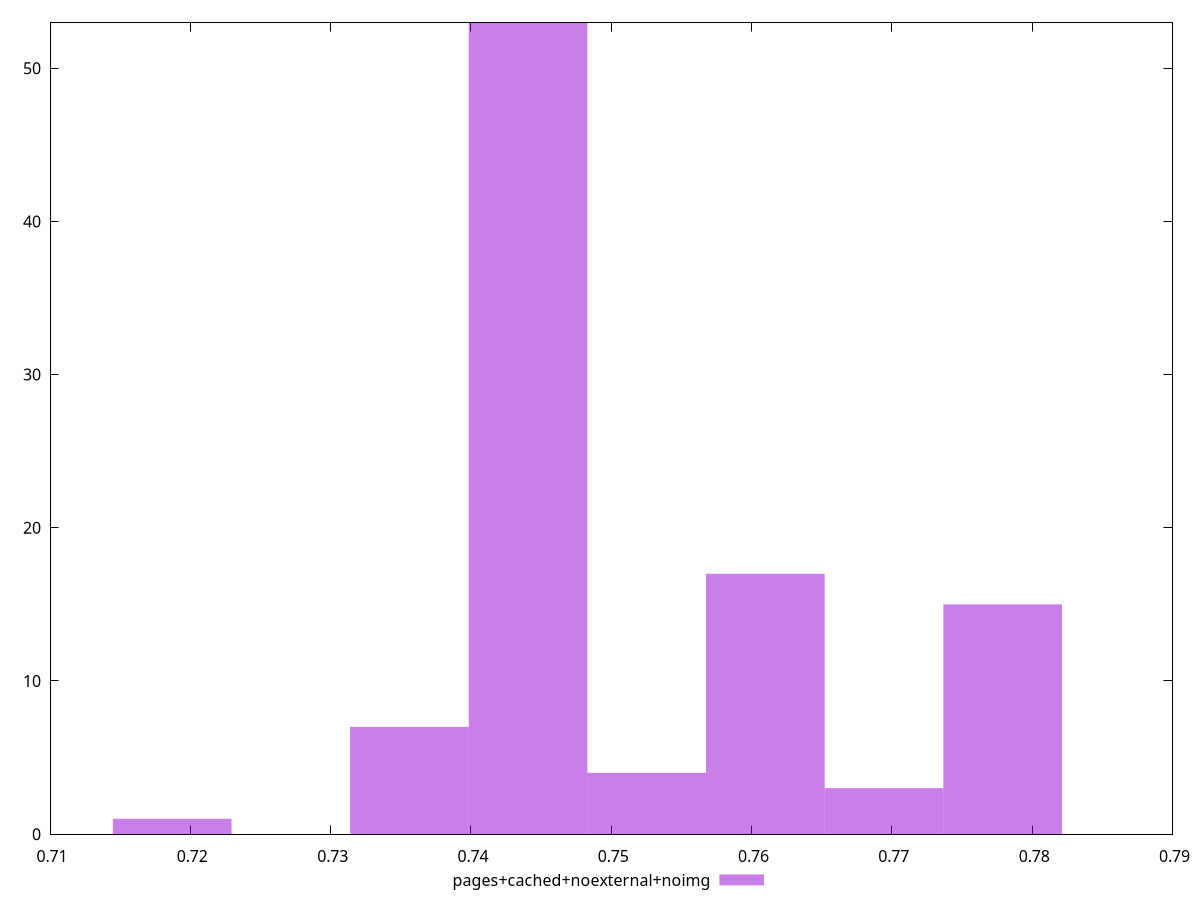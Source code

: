 $_pagesCachedNoexternalNoimg <<EOF
0.7440730749580681 53
0.777894578365253 15
0.7609838266616605 17
0.7356176991062718 7
0.7525284508098643 4
0.7694392025134568 3
0.7187069474026794 1
EOF
set key outside below
set terminal pngcairo
set output "report_00006_2020-11-02T20-21-41.718Z/performance_score/pages+cached+noexternal+noimg//hist.png"
set yrange [0:53]
set boxwidth 0.008455375851796228
set style fill transparent solid 0.5 noborder
plot $_pagesCachedNoexternalNoimg title "pages+cached+noexternal+noimg" with boxes ,